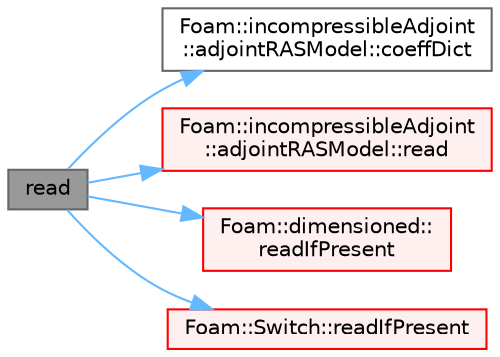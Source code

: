 digraph "read"
{
 // LATEX_PDF_SIZE
  bgcolor="transparent";
  edge [fontname=Helvetica,fontsize=10,labelfontname=Helvetica,labelfontsize=10];
  node [fontname=Helvetica,fontsize=10,shape=box,height=0.2,width=0.4];
  rankdir="LR";
  Node1 [id="Node000001",label="read",height=0.2,width=0.4,color="gray40", fillcolor="grey60", style="filled", fontcolor="black",tooltip=" "];
  Node1 -> Node2 [id="edge1_Node000001_Node000002",color="steelblue1",style="solid",tooltip=" "];
  Node2 [id="Node000002",label="Foam::incompressibleAdjoint\l::adjointRASModel::coeffDict",height=0.2,width=0.4,color="grey40", fillcolor="white", style="filled",URL="$classFoam_1_1incompressibleAdjoint_1_1adjointRASModel.html#af02d15e6479a5fec4cc16c212bc314fe",tooltip=" "];
  Node1 -> Node3 [id="edge2_Node000001_Node000003",color="steelblue1",style="solid",tooltip=" "];
  Node3 [id="Node000003",label="Foam::incompressibleAdjoint\l::adjointRASModel::read",height=0.2,width=0.4,color="red", fillcolor="#FFF0F0", style="filled",URL="$classFoam_1_1incompressibleAdjoint_1_1adjointRASModel.html#af816873151ddb0126e98bb2f914d8ed5",tooltip=" "];
  Node1 -> Node24 [id="edge3_Node000001_Node000024",color="steelblue1",style="solid",tooltip=" "];
  Node24 [id="Node000024",label="Foam::dimensioned::\lreadIfPresent",height=0.2,width=0.4,color="red", fillcolor="#FFF0F0", style="filled",URL="$classFoam_1_1dimensioned.html#acbd38cd9b99492179a196884dd353e14",tooltip=" "];
  Node1 -> Node26 [id="edge4_Node000001_Node000026",color="steelblue1",style="solid",tooltip=" "];
  Node26 [id="Node000026",label="Foam::Switch::readIfPresent",height=0.2,width=0.4,color="red", fillcolor="#FFF0F0", style="filled",URL="$classFoam_1_1Switch.html#a42d33725a98ece5c5f0e6138ee00d7b5",tooltip=" "];
}
